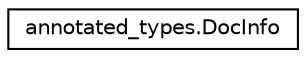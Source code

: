 digraph "Graphical Class Hierarchy"
{
 // LATEX_PDF_SIZE
  edge [fontname="Helvetica",fontsize="10",labelfontname="Helvetica",labelfontsize="10"];
  node [fontname="Helvetica",fontsize="10",shape=record];
  rankdir="LR";
  Node0 [label="annotated_types.DocInfo",height=0.2,width=0.4,color="black", fillcolor="white", style="filled",URL="$classannotated__types_1_1DocInfo.html",tooltip=" "];
}
